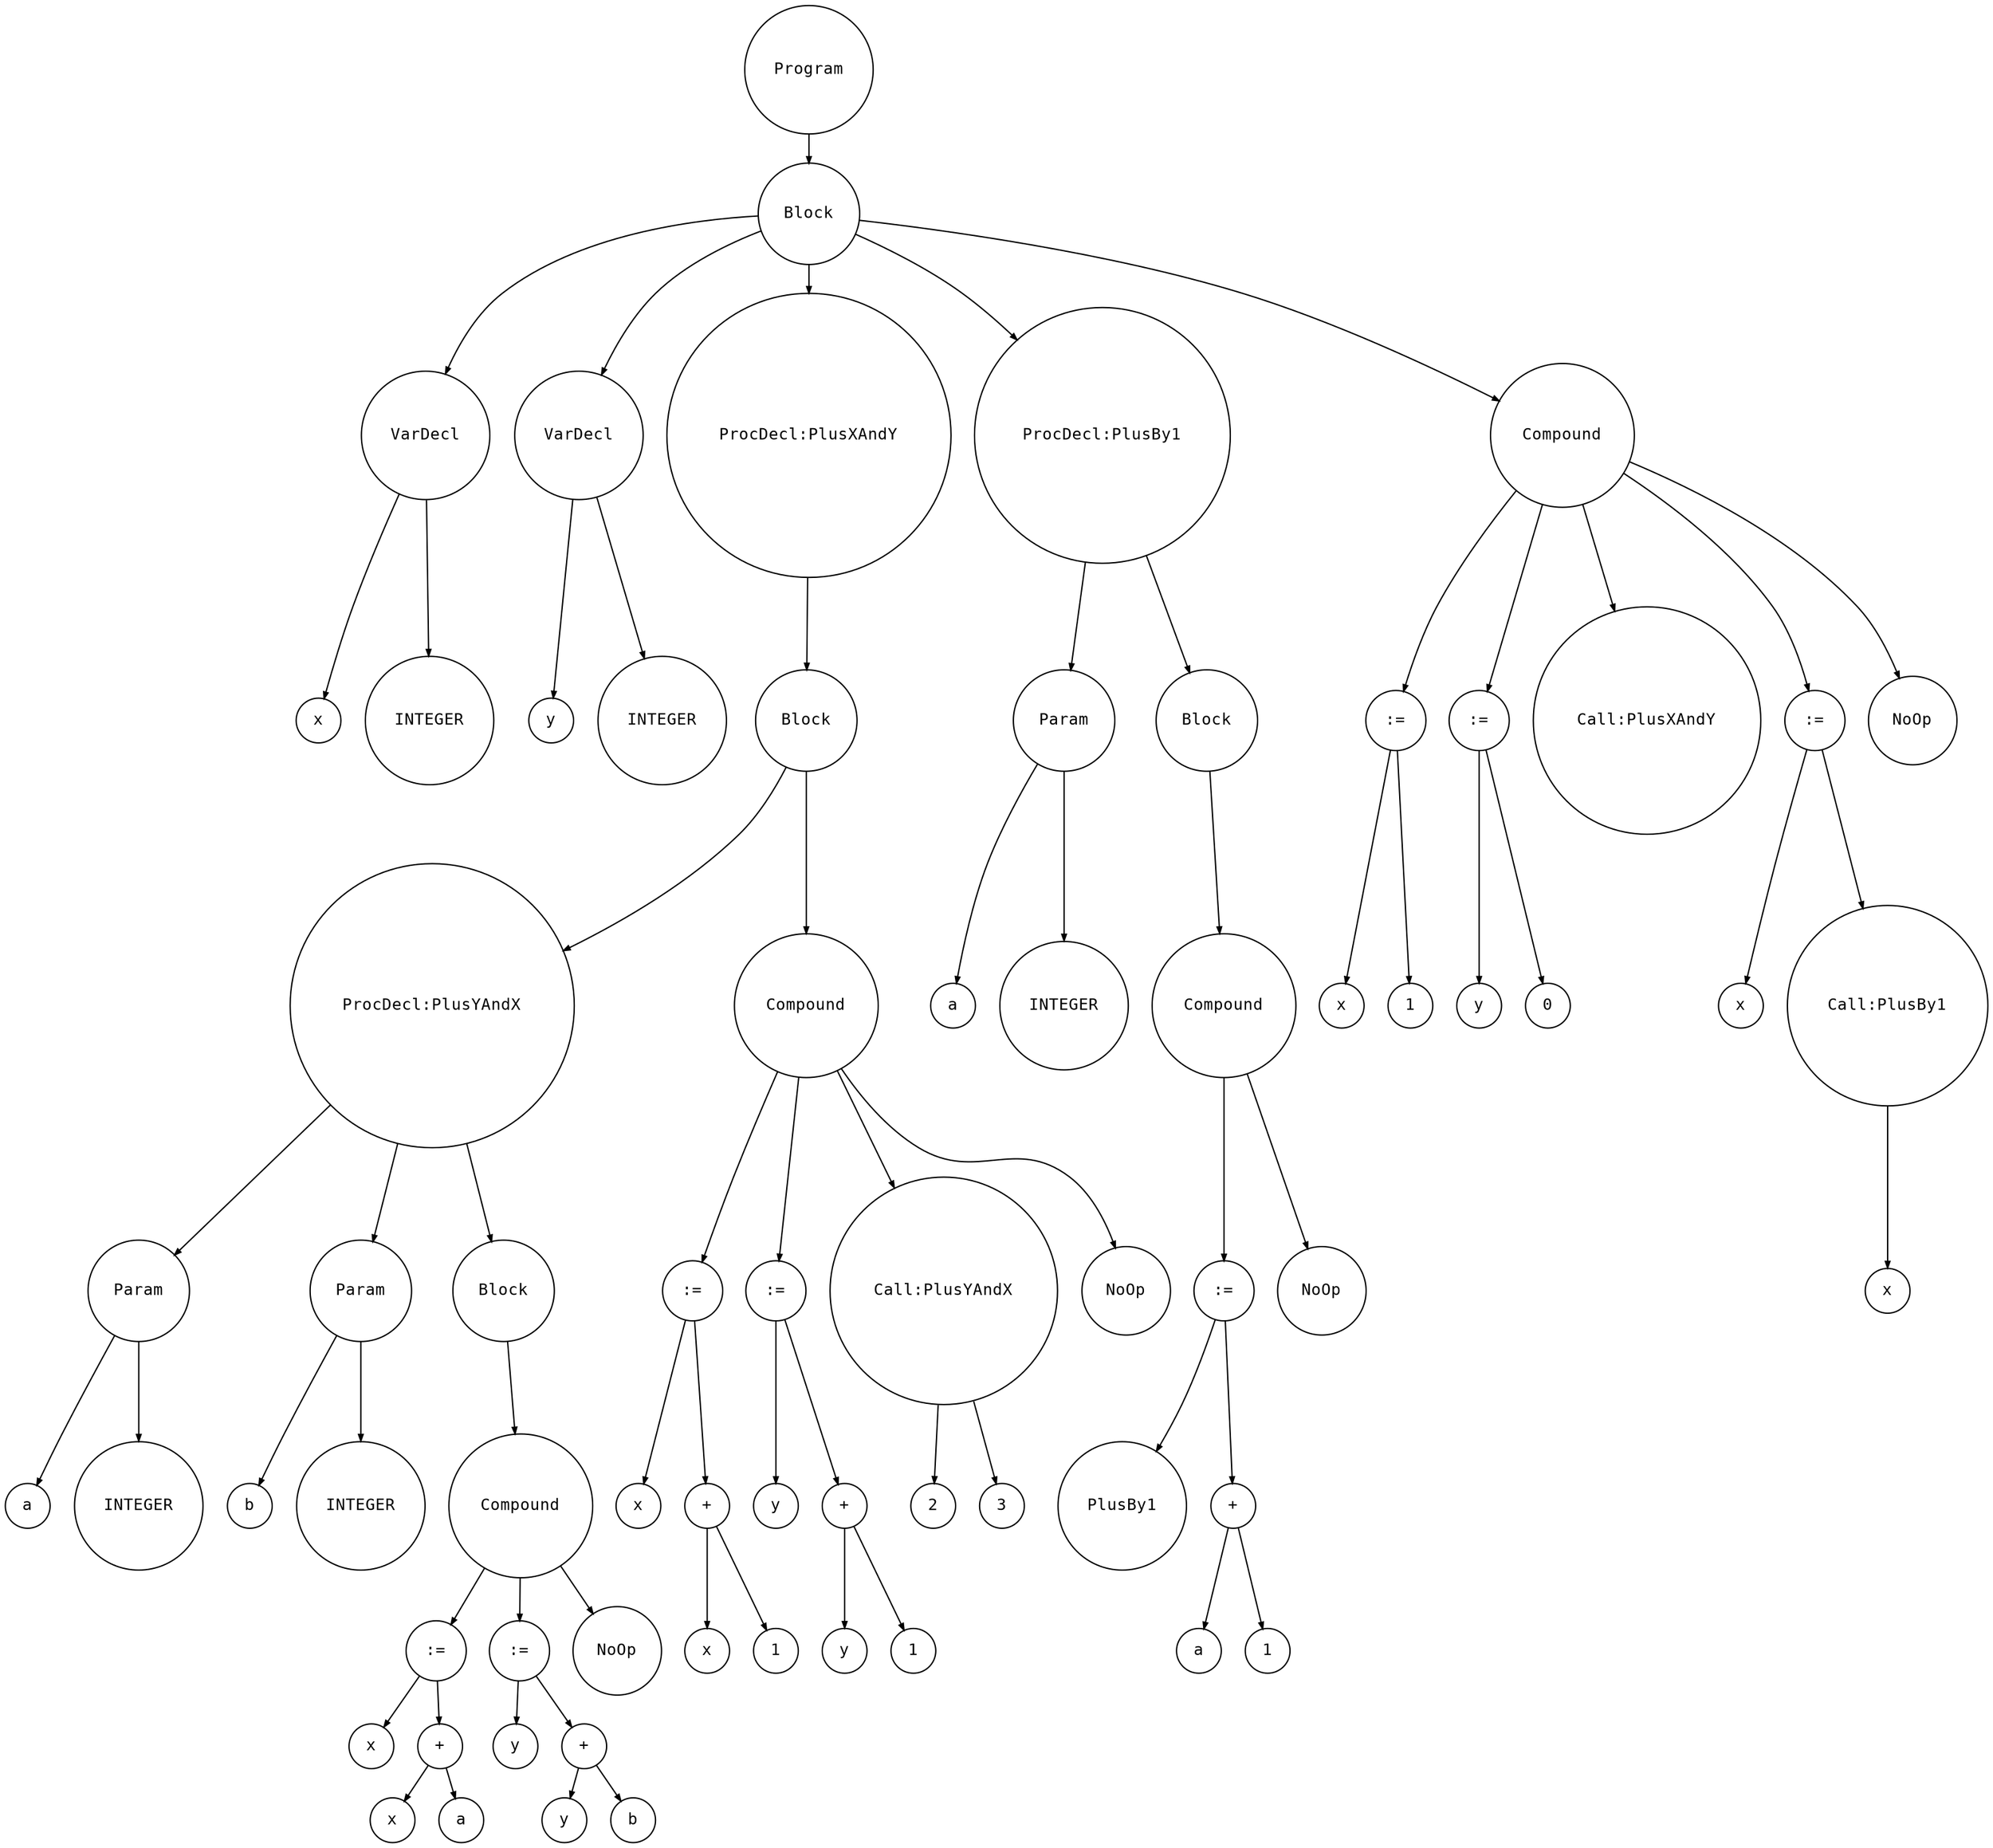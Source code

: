 digraph astgraph {
  node [shape=circle, fontsize=12, fontname="Courier", height=.1];
  ranksep=.3;
  edge [arrowsize=.5]

  node1 [label="Program"]
  node2 [label="Block"]
  node3 [label="VarDecl"]
  node4 [label="x"]
  node3 -> node4
  node5 [label="INTEGER"]
  node3 -> node5
  node6 [label="VarDecl"]
  node7 [label="y"]
  node6 -> node7
  node8 [label="INTEGER"]
  node6 -> node8
  node9 [label="ProcDecl:PlusXAndY"]
  node10 [label="Block"]
  node11 [label="ProcDecl:PlusYAndX"]
  node12 [label="Param"]
  node13 [label="a"]
  node12 -> node13
  node14 [label="INTEGER"]
  node12 -> node14
  node11 -> node12
  node15 [label="Param"]
  node16 [label="b"]
  node15 -> node16
  node17 [label="INTEGER"]
  node15 -> node17
  node11 -> node15
  node18 [label="Block"]
  node19 [label="Compound"]
  node20 [label=":="]
  node21 [label="x"]
  node22 [label="+"]
  node23 [label="x"]
  node24 [label="a"]
  node22 -> node23
  node22 -> node24
  node20 -> node21
  node20 -> node22
  node19 -> node20
  node25 [label=":="]
  node26 [label="y"]
  node27 [label="+"]
  node28 [label="y"]
  node29 [label="b"]
  node27 -> node28
  node27 -> node29
  node25 -> node26
  node25 -> node27
  node19 -> node25
  node30 [label="NoOp"]
  node19 -> node30
  node18 -> node19
  node11 -> node18
  node31 [label="Compound"]
  node32 [label=":="]
  node33 [label="x"]
  node34 [label="+"]
  node35 [label="x"]
  node36 [label="1"]
  node34 -> node35
  node34 -> node36
  node32 -> node33
  node32 -> node34
  node31 -> node32
  node37 [label=":="]
  node38 [label="y"]
  node39 [label="+"]
  node40 [label="y"]
  node41 [label="1"]
  node39 -> node40
  node39 -> node41
  node37 -> node38
  node37 -> node39
  node31 -> node37
  node42 [label="Call:PlusYAndX"]
  node43 [label="2"]
  node42 -> node43
  node44 [label="3"]
  node42 -> node44
  node31 -> node42
  node45 [label="NoOp"]
  node31 -> node45
  node10 -> node11
  node10 -> node31
  node9 -> node10
  node46 [label="ProcDecl:PlusBy1"]
  node47 [label="Param"]
  node48 [label="a"]
  node47 -> node48
  node49 [label="INTEGER"]
  node47 -> node49
  node46 -> node47
  node50 [label="Block"]
  node51 [label="Compound"]
  node52 [label=":="]
  node53 [label="PlusBy1"]
  node54 [label="+"]
  node55 [label="a"]
  node56 [label="1"]
  node54 -> node55
  node54 -> node56
  node52 -> node53
  node52 -> node54
  node51 -> node52
  node57 [label="NoOp"]
  node51 -> node57
  node50 -> node51
  node46 -> node50
  node58 [label="Compound"]
  node59 [label=":="]
  node60 [label="x"]
  node61 [label="1"]
  node59 -> node60
  node59 -> node61
  node58 -> node59
  node62 [label=":="]
  node63 [label="y"]
  node64 [label="0"]
  node62 -> node63
  node62 -> node64
  node58 -> node62
  node65 [label="Call:PlusXAndY"]
  node58 -> node65
  node66 [label=":="]
  node67 [label="x"]
  node68 [label="Call:PlusBy1"]
  node69 [label="x"]
  node68 -> node69
  node66 -> node67
  node66 -> node68
  node58 -> node66
  node70 [label="NoOp"]
  node58 -> node70
  node2 -> node3
  node2 -> node6
  node2 -> node9
  node2 -> node46
  node2 -> node58
  node1 -> node2
}
